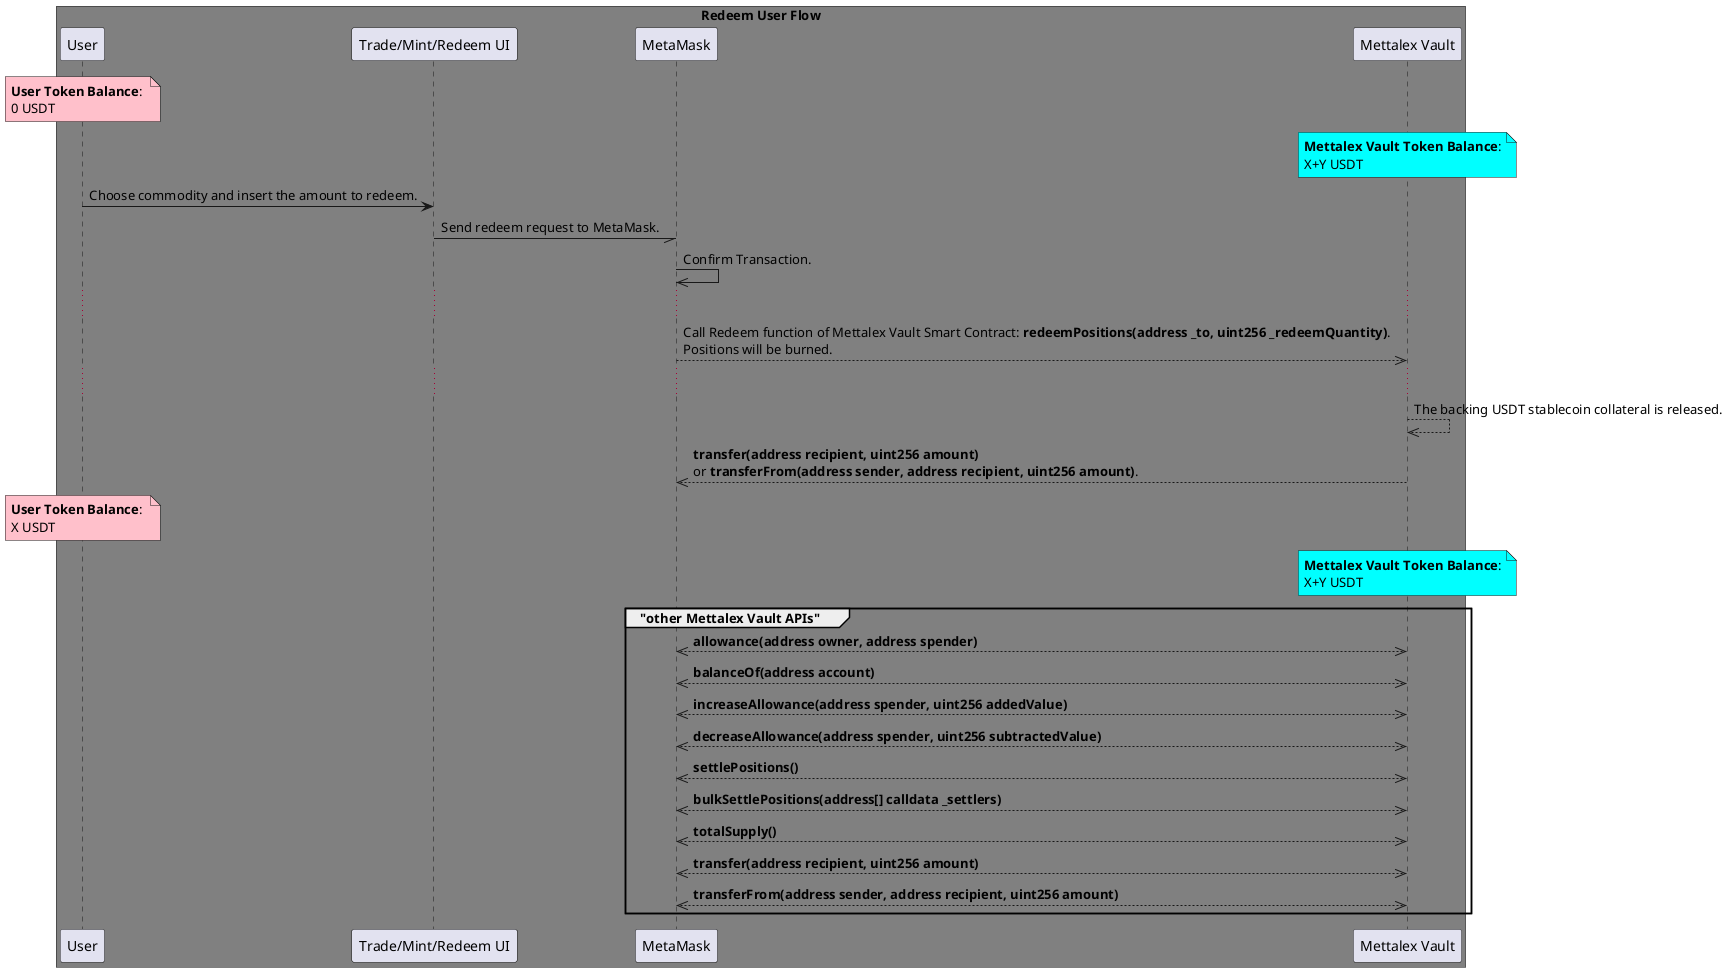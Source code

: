 @startuml

box "Redeem User Flow" #grey
participant "User" as user
participant "Trade/Mint/Redeem UI" as UI
participant "MetaMask" as MM
participant "Mettalex Vault" as MV

end box

note over user #pink: **User Token Balance**: \n0 USDT
note over MV #aqua: **Mettalex Vault Token Balance**:\nX+Y USDT

user -> UI: Choose commodity and insert the amount to redeem.
UI -// MM: Send redeem request to MetaMask.
MM ->> MM: Confirm Transaction.
...
MM -->> MV: Call Redeem function of Mettalex Vault Smart Contract: **redeemPositions(address _to, uint256 _redeemQuantity)**.\nPositions will be burned.
...
MV -->> MV: The backing USDT stablecoin collateral is released.
MV -->> MM: **transfer(address recipient, uint256 amount)**\nor **transferFrom(address sender, address recipient, uint256 amount)**.

note over user #pink: **User Token Balance**: \nX USDT
note over MV #aqua: **Mettalex Vault Token Balance**:\nX+Y USDT


group "other Mettalex Vault APIs"
MM <<-->> MV: **allowance(address owner, address spender)**
MM <<-->> MV: **balanceOf(address account)**
MM <<-->> MV: **increaseAllowance(address spender, uint256 addedValue)**
MM <<-->> MV: **decreaseAllowance(address spender, uint256 subtractedValue)**
MM <<-->> MV: **settlePositions()**
MM <<-->> MV: **bulkSettlePositions(address[] calldata _settlers)**
MM <<-->> MV: **totalSupply()**
MM <<-->> MV: **transfer(address recipient, uint256 amount)**
MM <<-->> MV: **transferFrom(address sender, address recipient, uint256 amount)**

end group
@enduml

